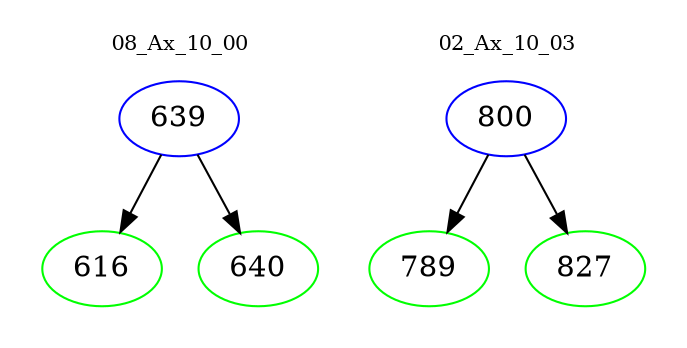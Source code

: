 digraph{
subgraph cluster_0 {
color = white
label = "08_Ax_10_00";
fontsize=10;
T0_639 [label="639", color="blue"]
T0_639 -> T0_616 [color="black"]
T0_616 [label="616", color="green"]
T0_639 -> T0_640 [color="black"]
T0_640 [label="640", color="green"]
}
subgraph cluster_1 {
color = white
label = "02_Ax_10_03";
fontsize=10;
T1_800 [label="800", color="blue"]
T1_800 -> T1_789 [color="black"]
T1_789 [label="789", color="green"]
T1_800 -> T1_827 [color="black"]
T1_827 [label="827", color="green"]
}
}
